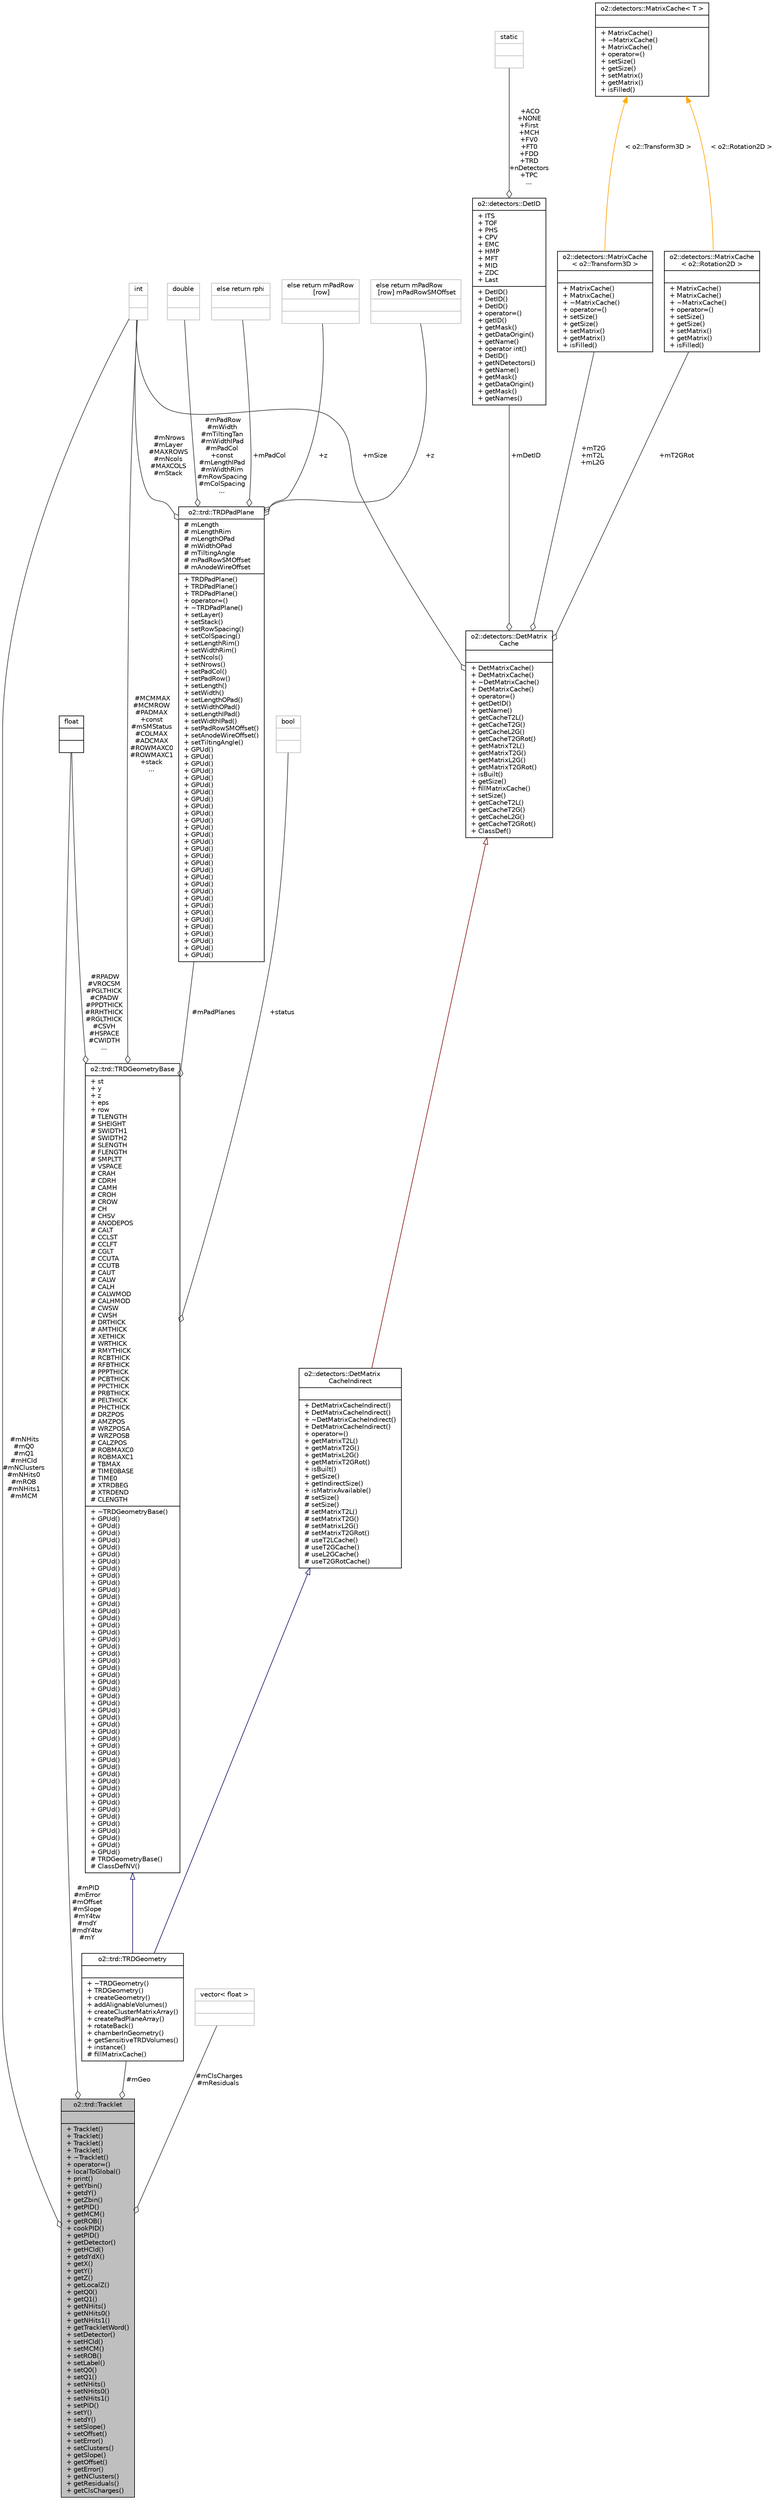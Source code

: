digraph "o2::trd::Tracklet"
{
 // INTERACTIVE_SVG=YES
  bgcolor="transparent";
  edge [fontname="Helvetica",fontsize="10",labelfontname="Helvetica",labelfontsize="10"];
  node [fontname="Helvetica",fontsize="10",shape=record];
  Node1 [label="{o2::trd::Tracklet\n||+ Tracklet()\l+ Tracklet()\l+ Tracklet()\l+ Tracklet()\l+ ~Tracklet()\l+ operator=()\l+ localToGlobal()\l+ print()\l+ getYbin()\l+ getdY()\l+ getZbin()\l+ getPID()\l+ getMCM()\l+ getROB()\l+ cookPID()\l+ getPID()\l+ getDetector()\l+ getHCId()\l+ getdYdX()\l+ getX()\l+ getY()\l+ getZ()\l+ getLocalZ()\l+ getQ0()\l+ getQ1()\l+ getNHits()\l+ getNHits0()\l+ getNHits1()\l+ getTrackletWord()\l+ setDetector()\l+ setHCId()\l+ setMCM()\l+ setROB()\l+ setLabel()\l+ setQ0()\l+ setQ1()\l+ setNHits()\l+ setNHits0()\l+ setNHits1()\l+ setPID()\l+ setY()\l+ setdY()\l+ setSlope()\l+ setOffset()\l+ setError()\l+ setClusters()\l+ getSlope()\l+ getOffset()\l+ getError()\l+ getNClusters()\l+ getResiduals()\l+ getClsCharges()\l}",height=0.2,width=0.4,color="black", fillcolor="grey75", style="filled", fontcolor="black"];
  Node2 -> Node1 [color="grey25",fontsize="10",style="solid",label=" #mPID\n#mError\n#mOffset\n#mSlope\n#mY4tw\n#mdY\n#mdY4tw\n#mY" ,arrowhead="odiamond",fontname="Helvetica"];
  Node2 [label="{float\n||}",height=0.2,width=0.4,color="black",URL="$d4/dc3/classfloat.html"];
  Node3 -> Node1 [color="grey25",fontsize="10",style="solid",label=" #mNHits\n#mQ0\n#mQ1\n#mHCId\n#mNClusters\n#mNHits0\n#mROB\n#mNHits1\n#mMCM" ,arrowhead="odiamond",fontname="Helvetica"];
  Node3 [label="{int\n||}",height=0.2,width=0.4,color="grey75"];
  Node4 -> Node1 [color="grey25",fontsize="10",style="solid",label=" #mGeo" ,arrowhead="odiamond",fontname="Helvetica"];
  Node4 [label="{o2::trd::TRDGeometry\n||+ ~TRDGeometry()\l+ TRDGeometry()\l+ createGeometry()\l+ addAlignableVolumes()\l+ createClusterMatrixArray()\l+ createPadPlaneArray()\l+ rotateBack()\l+ chamberInGeometry()\l+ getSensitiveTRDVolumes()\l+ instance()\l# fillMatrixCache()\l}",height=0.2,width=0.4,color="black",URL="$d9/d9c/classo2_1_1trd_1_1TRDGeometry.html"];
  Node5 -> Node4 [dir="back",color="midnightblue",fontsize="10",style="solid",arrowtail="onormal",fontname="Helvetica"];
  Node5 [label="{o2::trd::TRDGeometryBase\n|+ st\l+ y\l+ z\l+ eps\l+ row\l# TLENGTH\l# SHEIGHT\l# SWIDTH1\l# SWIDTH2\l# SLENGTH\l# FLENGTH\l# SMPLTT\l# VSPACE\l# CRAH\l# CDRH\l# CAMH\l# CROH\l# CROW\l# CH\l# CHSV\l# ANODEPOS\l# CALT\l# CCLST\l# CCLFT\l# CGLT\l# CCUTA\l# CCUTB\l# CAUT\l# CALW\l# CALH\l# CALWMOD\l# CALHMOD\l# CWSW\l# CWSH\l# DRTHICK\l# AMTHICK\l# XETHICK\l# WRTHICK\l# RMYTHICK\l# RCBTHICK\l# RFBTHICK\l# PPPTHICK\l# PCBTHICK\l# PPCTHICK\l# PRBTHICK\l# PELTHICK\l# PHCTHICK\l# DRZPOS\l# AMZPOS\l# WRZPOSA\l# WRZPOSB\l# CALZPOS\l# ROBMAXC0\l# ROBMAXC1\l# TBMAX\l# TIME0BASE\l# TIME0\l# XTRDBEG\l# XTRDEND\l# CLENGTH\l|+ ~TRDGeometryBase()\l+ GPUd()\l+ GPUd()\l+ GPUd()\l+ GPUd()\l+ GPUd()\l+ GPUd()\l+ GPUd()\l+ GPUd()\l+ GPUd()\l+ GPUd()\l+ GPUd()\l+ GPUd()\l+ GPUd()\l+ GPUd()\l+ GPUd()\l+ GPUd()\l+ GPUd()\l+ GPUd()\l+ GPUd()\l+ GPUd()\l+ GPUd()\l+ GPUd()\l+ GPUd()\l+ GPUd()\l+ GPUd()\l+ GPUd()\l+ GPUd()\l+ GPUd()\l+ GPUd()\l+ GPUd()\l+ GPUd()\l+ GPUd()\l+ GPUd()\l+ GPUd()\l+ GPUd()\l+ GPUd()\l+ GPUd()\l+ GPUd()\l+ GPUd()\l+ GPUd()\l+ GPUd()\l+ GPUd()\l+ GPUd()\l+ GPUd()\l+ GPUd()\l+ GPUd()\l+ GPUd()\l+ GPUd()\l# TRDGeometryBase()\l# ClassDefNV()\l}",height=0.2,width=0.4,color="black",URL="$d6/dbe/classo2_1_1trd_1_1TRDGeometryBase.html"];
  Node2 -> Node5 [color="grey25",fontsize="10",style="solid",label=" #RPADW\n#VROCSM\n#PGLTHICK\n#CPADW\n#PPDTHICK\n#RRHTHICK\n#RGLTHICK\n#CSVH\n#HSPACE\n#CWIDTH\n..." ,arrowhead="odiamond",fontname="Helvetica"];
  Node6 -> Node5 [color="grey25",fontsize="10",style="solid",label=" #mPadPlanes" ,arrowhead="odiamond",fontname="Helvetica"];
  Node6 [label="{o2::trd::TRDPadPlane\n|# mLength\l# mLengthRim\l# mLengthOPad\l# mWidthOPad\l# mTiltingAngle\l# mPadRowSMOffset\l# mAnodeWireOffset\l|+ TRDPadPlane()\l+ TRDPadPlane()\l+ TRDPadPlane()\l+ operator=()\l+ ~TRDPadPlane()\l+ setLayer()\l+ setStack()\l+ setRowSpacing()\l+ setColSpacing()\l+ setLengthRim()\l+ setWidthRim()\l+ setNcols()\l+ setNrows()\l+ setPadCol()\l+ setPadRow()\l+ setLength()\l+ setWidth()\l+ setLengthOPad()\l+ setWidthOPad()\l+ setLengthIPad()\l+ setWidthIPad()\l+ setPadRowSMOffset()\l+ setAnodeWireOffset()\l+ setTiltingAngle()\l+ GPUd()\l+ GPUd()\l+ GPUd()\l+ GPUd()\l+ GPUd()\l+ GPUd()\l+ GPUd()\l+ GPUd()\l+ GPUd()\l+ GPUd()\l+ GPUd()\l+ GPUd()\l+ GPUd()\l+ GPUd()\l+ GPUd()\l+ GPUd()\l+ GPUd()\l+ GPUd()\l+ GPUd()\l+ GPUd()\l+ GPUd()\l+ GPUd()\l+ GPUd()\l+ GPUd()\l+ GPUd()\l+ GPUd()\l+ GPUd()\l+ GPUd()\l+ GPUd()\l+ GPUd()\l}",height=0.2,width=0.4,color="black",URL="$da/dc0/classo2_1_1trd_1_1TRDPadPlane.html"];
  Node7 -> Node6 [color="grey25",fontsize="10",style="solid",label=" #mPadRow\n#mWidth\n#mTiltingTan\n#mWidthIPad\n#mPadCol\n+const\n#mLengthIPad\n#mWidthRim\n#mRowSpacing\n#mColSpacing\n..." ,arrowhead="odiamond",fontname="Helvetica"];
  Node7 [label="{double\n||}",height=0.2,width=0.4,color="grey75"];
  Node8 -> Node6 [color="grey25",fontsize="10",style="solid",label=" +mPadCol" ,arrowhead="odiamond",fontname="Helvetica"];
  Node8 [label="{else return rphi\n||}",height=0.2,width=0.4,color="grey75"];
  Node3 -> Node6 [color="grey25",fontsize="10",style="solid",label=" #mNrows\n#mLayer\n#MAXROWS\n#mNcols\n#MAXCOLS\n#mStack" ,arrowhead="odiamond",fontname="Helvetica"];
  Node9 -> Node6 [color="grey25",fontsize="10",style="solid",label=" +z" ,arrowhead="odiamond",fontname="Helvetica"];
  Node9 [label="{else return mPadRow\l [row] mPadRowSMOffset\n||}",height=0.2,width=0.4,color="grey75"];
  Node10 -> Node6 [color="grey25",fontsize="10",style="solid",label=" +z" ,arrowhead="odiamond",fontname="Helvetica"];
  Node10 [label="{else return mPadRow\l [row]\n||}",height=0.2,width=0.4,color="grey75"];
  Node3 -> Node5 [color="grey25",fontsize="10",style="solid",label=" #MCMMAX\n#MCMROW\n#PADMAX\n+const\n#mSMStatus\n#COLMAX\n#ADCMAX\n#ROWMAXC0\n#ROWMAXC1\n+stack\n..." ,arrowhead="odiamond",fontname="Helvetica"];
  Node11 -> Node5 [color="grey25",fontsize="10",style="solid",label=" +status" ,arrowhead="odiamond",fontname="Helvetica"];
  Node11 [label="{bool\n||}",height=0.2,width=0.4,color="grey75"];
  Node12 -> Node4 [dir="back",color="midnightblue",fontsize="10",style="solid",arrowtail="onormal",fontname="Helvetica"];
  Node12 [label="{o2::detectors::DetMatrix\lCacheIndirect\n||+ DetMatrixCacheIndirect()\l+ DetMatrixCacheIndirect()\l+ ~DetMatrixCacheIndirect()\l+ DetMatrixCacheIndirect()\l+ operator=()\l+ getMatrixT2L()\l+ getMatrixT2G()\l+ getMatrixL2G()\l+ getMatrixT2GRot()\l+ isBuilt()\l+ getSize()\l+ getIndirectSize()\l+ isMatrixAvailable()\l# setSize()\l# setSize()\l# setMatrixT2L()\l# setMatrixT2G()\l# setMatrixL2G()\l# setMatrixT2GRot()\l# useT2LCache()\l# useT2GCache()\l# useL2GCache()\l# useT2GRotCache()\l}",height=0.2,width=0.4,color="black",URL="$d8/d60/classo2_1_1detectors_1_1DetMatrixCacheIndirect.html",tooltip="Variant of DetMatrixCache for non consecutive indexing. "];
  Node13 -> Node12 [dir="back",color="firebrick4",fontsize="10",style="solid",arrowtail="onormal",fontname="Helvetica"];
  Node13 [label="{o2::detectors::DetMatrix\lCache\n||+ DetMatrixCache()\l+ DetMatrixCache()\l+ ~DetMatrixCache()\l+ DetMatrixCache()\l+ operator=()\l+ getDetID()\l+ getName()\l+ getCacheT2L()\l+ getCacheT2G()\l+ getCacheL2G()\l+ getCacheT2GRot()\l+ getMatrixT2L()\l+ getMatrixT2G()\l+ getMatrixL2G()\l+ getMatrixT2GRot()\l+ isBuilt()\l+ getSize()\l+ fillMatrixCache()\l+ setSize()\l+ getCacheT2L()\l+ getCacheT2G()\l+ getCacheL2G()\l+ getCacheT2GRot()\l+ ClassDef()\l}",height=0.2,width=0.4,color="black",URL="$df/d06/classo2_1_1detectors_1_1DetMatrixCache.html"];
  Node14 -> Node13 [color="grey25",fontsize="10",style="solid",label=" +mDetID" ,arrowhead="odiamond",fontname="Helvetica"];
  Node14 [label="{o2::detectors::DetID\n|+ ITS\l+ TOF\l+ PHS\l+ CPV\l+ EMC\l+ HMP\l+ MFT\l+ MID\l+ ZDC\l+ Last\l|+ DetID()\l+ DetID()\l+ DetID()\l+ operator=()\l+ getID()\l+ getMask()\l+ getDataOrigin()\l+ getName()\l+ operator int()\l+ DetID()\l+ getNDetectors()\l+ getName()\l+ getMask()\l+ getDataOrigin()\l+ getMask()\l+ getNames()\l}",height=0.2,width=0.4,color="black",URL="$d6/dd5/classo2_1_1detectors_1_1DetID.html",tooltip="Static class with identifiers, bitmasks and names for ALICE detectors. "];
  Node15 -> Node14 [color="grey25",fontsize="10",style="solid",label=" +ACO\n+NONE\n+First\n+MCH\n+FV0\n+FT0\n+FDD\n+TRD\n+nDetectors\n+TPC\n..." ,arrowhead="odiamond",fontname="Helvetica"];
  Node15 [label="{static\n||}",height=0.2,width=0.4,color="grey75"];
  Node16 -> Node13 [color="grey25",fontsize="10",style="solid",label=" +mT2G\n+mT2L\n+mL2G" ,arrowhead="odiamond",fontname="Helvetica"];
  Node16 [label="{o2::detectors::MatrixCache\l\< o2::Transform3D \>\n||+ MatrixCache()\l+ MatrixCache()\l+ ~MatrixCache()\l+ operator=()\l+ setSize()\l+ getSize()\l+ setMatrix()\l+ getMatrix()\l+ isFilled()\l}",height=0.2,width=0.4,color="black",URL="$d4/daa/classo2_1_1detectors_1_1MatrixCache.html"];
  Node17 -> Node16 [dir="back",color="orange",fontsize="10",style="solid",label=" \< o2::Transform3D \>" ,fontname="Helvetica"];
  Node17 [label="{o2::detectors::MatrixCache\< T \>\n||+ MatrixCache()\l+ ~MatrixCache()\l+ MatrixCache()\l+ operator=()\l+ setSize()\l+ getSize()\l+ setMatrix()\l+ getMatrix()\l+ isFilled()\l}",height=0.2,width=0.4,color="black",URL="$d4/daa/classo2_1_1detectors_1_1MatrixCache.html",tooltip="MatrixCache is a vector of cached transform matrices (per sensor) for specific Transformation type..."];
  Node3 -> Node13 [color="grey25",fontsize="10",style="solid",label=" +mSize" ,arrowhead="odiamond",fontname="Helvetica"];
  Node18 -> Node13 [color="grey25",fontsize="10",style="solid",label=" +mT2GRot" ,arrowhead="odiamond",fontname="Helvetica"];
  Node18 [label="{o2::detectors::MatrixCache\l\< o2::Rotation2D \>\n||+ MatrixCache()\l+ MatrixCache()\l+ ~MatrixCache()\l+ operator=()\l+ setSize()\l+ getSize()\l+ setMatrix()\l+ getMatrix()\l+ isFilled()\l}",height=0.2,width=0.4,color="black",URL="$d4/daa/classo2_1_1detectors_1_1MatrixCache.html"];
  Node17 -> Node18 [dir="back",color="orange",fontsize="10",style="solid",label=" \< o2::Rotation2D \>" ,fontname="Helvetica"];
  Node19 -> Node1 [color="grey25",fontsize="10",style="solid",label=" #mClsCharges\n#mResiduals" ,arrowhead="odiamond",fontname="Helvetica"];
  Node19 [label="{vector\< float \>\n||}",height=0.2,width=0.4,color="grey75"];
}
